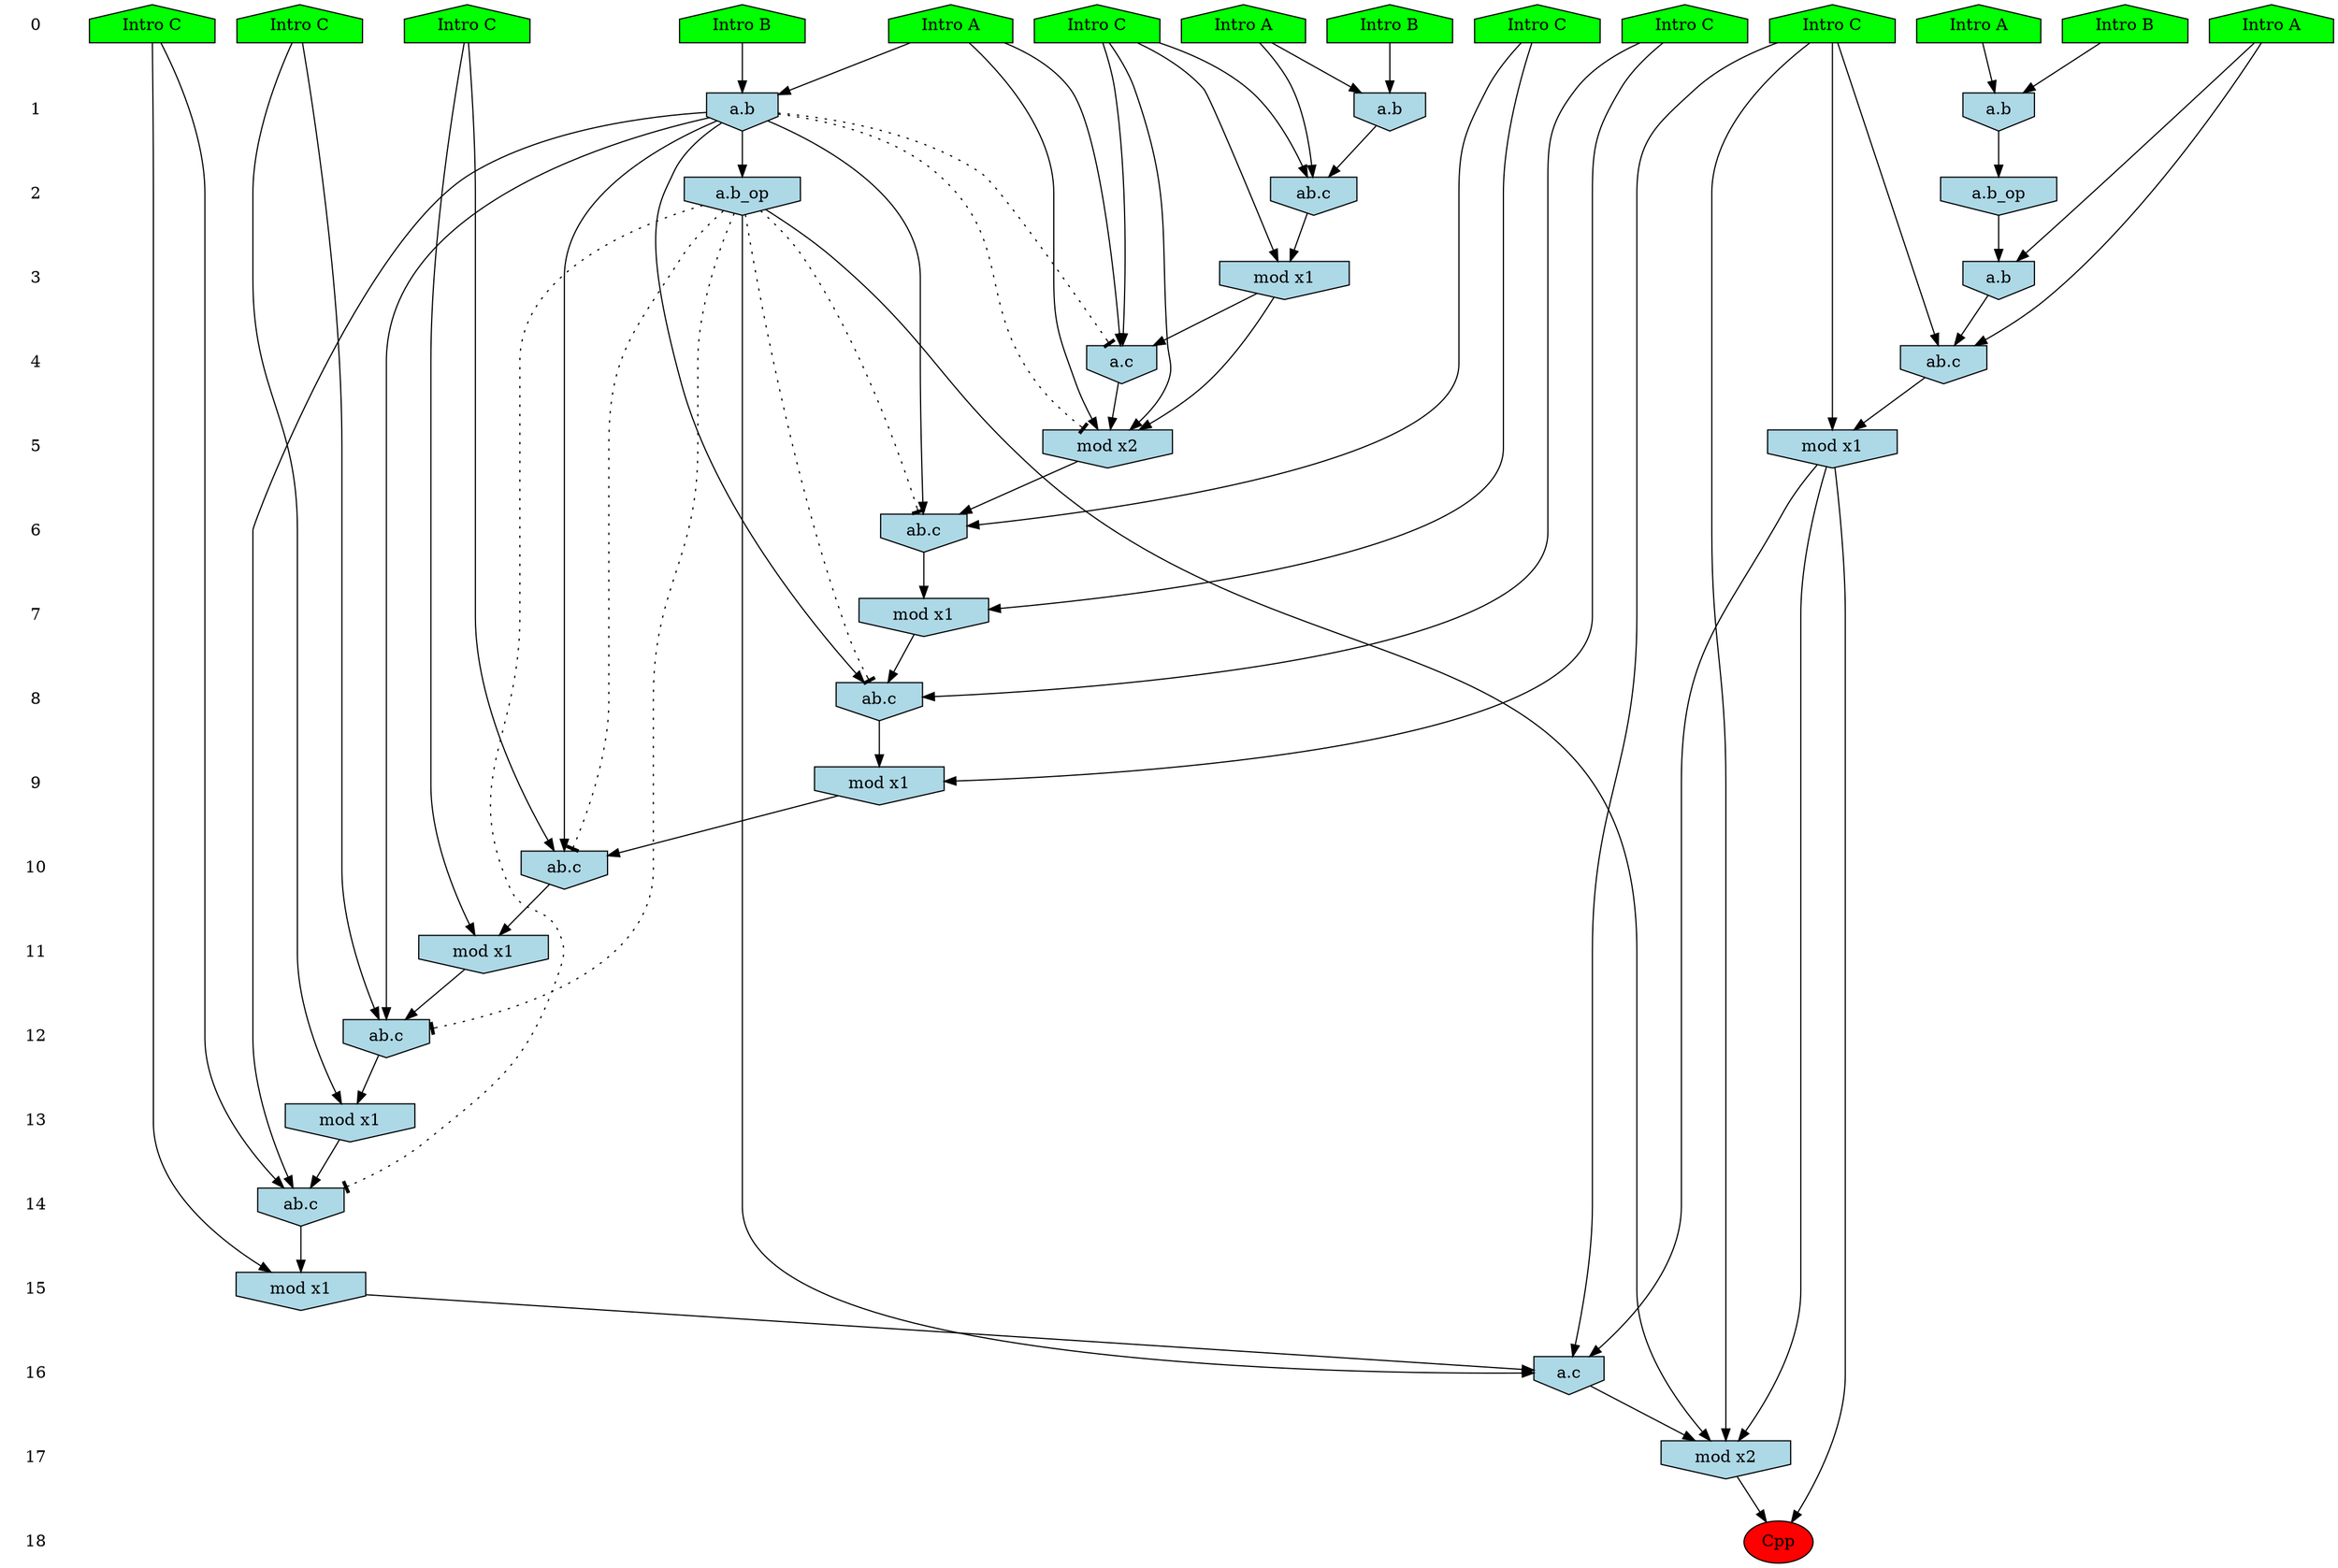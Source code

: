 /* Compression of 1 causal flows obtained in average at 2.110254E+01 t.u */
/* Compressed causal flows were: [3981] */
digraph G{
 ranksep=.5 ; 
{ rank = same ; "0" [shape=plaintext] ; node_1 [label ="Intro A", shape=house, style=filled, fillcolor=green] ;
node_2 [label ="Intro A", shape=house, style=filled, fillcolor=green] ;
node_3 [label ="Intro B", shape=house, style=filled, fillcolor=green] ;
node_4 [label ="Intro B", shape=house, style=filled, fillcolor=green] ;
node_5 [label ="Intro A", shape=house, style=filled, fillcolor=green] ;
node_6 [label ="Intro A", shape=house, style=filled, fillcolor=green] ;
node_7 [label ="Intro B", shape=house, style=filled, fillcolor=green] ;
node_8 [label ="Intro C", shape=house, style=filled, fillcolor=green] ;
node_9 [label ="Intro C", shape=house, style=filled, fillcolor=green] ;
node_10 [label ="Intro C", shape=house, style=filled, fillcolor=green] ;
node_11 [label ="Intro C", shape=house, style=filled, fillcolor=green] ;
node_12 [label ="Intro C", shape=house, style=filled, fillcolor=green] ;
node_13 [label ="Intro C", shape=house, style=filled, fillcolor=green] ;
node_14 [label ="Intro C", shape=house, style=filled, fillcolor=green] ;
}
{ rank = same ; "1" [shape=plaintext] ; node_15 [label="a.b", shape=invhouse, style=filled, fillcolor = lightblue] ;
node_17 [label="a.b", shape=invhouse, style=filled, fillcolor = lightblue] ;
node_25 [label="a.b", shape=invhouse, style=filled, fillcolor = lightblue] ;
}
{ rank = same ; "2" [shape=plaintext] ; node_16 [label="a.b_op", shape=invhouse, style=filled, fillcolor = lightblue] ;
node_18 [label="ab.c", shape=invhouse, style=filled, fillcolor = lightblue] ;
node_35 [label="a.b_op", shape=invhouse, style=filled, fillcolor = lightblue] ;
}
{ rank = same ; "3" [shape=plaintext] ; node_19 [label="mod x1", shape=invhouse, style=filled, fillcolor = lightblue] ;
node_21 [label="a.b", shape=invhouse, style=filled, fillcolor = lightblue] ;
}
{ rank = same ; "4" [shape=plaintext] ; node_20 [label="a.c", shape=invhouse, style=filled, fillcolor = lightblue] ;
node_22 [label="ab.c", shape=invhouse, style=filled, fillcolor = lightblue] ;
}
{ rank = same ; "5" [shape=plaintext] ; node_23 [label="mod x1", shape=invhouse, style=filled, fillcolor = lightblue] ;
node_24 [label="mod x2", shape=invhouse, style=filled, fillcolor = lightblue] ;
}
{ rank = same ; "6" [shape=plaintext] ; node_26 [label="ab.c", shape=invhouse, style=filled, fillcolor = lightblue] ;
}
{ rank = same ; "7" [shape=plaintext] ; node_27 [label="mod x1", shape=invhouse, style=filled, fillcolor = lightblue] ;
}
{ rank = same ; "8" [shape=plaintext] ; node_28 [label="ab.c", shape=invhouse, style=filled, fillcolor = lightblue] ;
}
{ rank = same ; "9" [shape=plaintext] ; node_29 [label="mod x1", shape=invhouse, style=filled, fillcolor = lightblue] ;
}
{ rank = same ; "10" [shape=plaintext] ; node_30 [label="ab.c", shape=invhouse, style=filled, fillcolor = lightblue] ;
}
{ rank = same ; "11" [shape=plaintext] ; node_31 [label="mod x1", shape=invhouse, style=filled, fillcolor = lightblue] ;
}
{ rank = same ; "12" [shape=plaintext] ; node_32 [label="ab.c", shape=invhouse, style=filled, fillcolor = lightblue] ;
}
{ rank = same ; "13" [shape=plaintext] ; node_33 [label="mod x1", shape=invhouse, style=filled, fillcolor = lightblue] ;
}
{ rank = same ; "14" [shape=plaintext] ; node_34 [label="ab.c", shape=invhouse, style=filled, fillcolor = lightblue] ;
}
{ rank = same ; "15" [shape=plaintext] ; node_36 [label="mod x1", shape=invhouse, style=filled, fillcolor = lightblue] ;
}
{ rank = same ; "16" [shape=plaintext] ; node_37 [label="a.c", shape=invhouse, style=filled, fillcolor = lightblue] ;
}
{ rank = same ; "17" [shape=plaintext] ; node_38 [label="mod x2", shape=invhouse, style=filled, fillcolor = lightblue] ;
}
{ rank = same ; "18" [shape=plaintext] ; node_39 [label ="Cpp", style=filled, fillcolor=red] ;
}
"0" -> "1" [style="invis"]; 
"1" -> "2" [style="invis"]; 
"2" -> "3" [style="invis"]; 
"3" -> "4" [style="invis"]; 
"4" -> "5" [style="invis"]; 
"5" -> "6" [style="invis"]; 
"6" -> "7" [style="invis"]; 
"7" -> "8" [style="invis"]; 
"8" -> "9" [style="invis"]; 
"9" -> "10" [style="invis"]; 
"10" -> "11" [style="invis"]; 
"11" -> "12" [style="invis"]; 
"12" -> "13" [style="invis"]; 
"13" -> "14" [style="invis"]; 
"14" -> "15" [style="invis"]; 
"15" -> "16" [style="invis"]; 
"16" -> "17" [style="invis"]; 
"17" -> "18" [style="invis"]; 
node_2 -> node_15
node_7 -> node_15
node_15 -> node_16
node_1 -> node_17
node_4 -> node_17
node_1 -> node_18
node_11 -> node_18
node_17 -> node_18
node_11 -> node_19
node_18 -> node_19
node_5 -> node_20
node_11 -> node_20
node_19 -> node_20
node_6 -> node_21
node_16 -> node_21
node_6 -> node_22
node_9 -> node_22
node_21 -> node_22
node_9 -> node_23
node_22 -> node_23
node_5 -> node_24
node_11 -> node_24
node_19 -> node_24
node_20 -> node_24
node_3 -> node_25
node_5 -> node_25
node_10 -> node_26
node_24 -> node_26
node_25 -> node_26
node_10 -> node_27
node_26 -> node_27
node_13 -> node_28
node_25 -> node_28
node_27 -> node_28
node_13 -> node_29
node_28 -> node_29
node_12 -> node_30
node_25 -> node_30
node_29 -> node_30
node_12 -> node_31
node_30 -> node_31
node_14 -> node_32
node_25 -> node_32
node_31 -> node_32
node_14 -> node_33
node_32 -> node_33
node_8 -> node_34
node_25 -> node_34
node_33 -> node_34
node_25 -> node_35
node_8 -> node_36
node_34 -> node_36
node_9 -> node_37
node_23 -> node_37
node_35 -> node_37
node_36 -> node_37
node_9 -> node_38
node_23 -> node_38
node_35 -> node_38
node_37 -> node_38
node_23 -> node_39
node_38 -> node_39
node_25 -> node_24 [style=dotted, arrowhead = tee] 
node_25 -> node_20 [style=dotted, arrowhead = tee] 
node_35 -> node_34 [style=dotted, arrowhead = tee] 
node_35 -> node_32 [style=dotted, arrowhead = tee] 
node_35 -> node_30 [style=dotted, arrowhead = tee] 
node_35 -> node_28 [style=dotted, arrowhead = tee] 
node_35 -> node_26 [style=dotted, arrowhead = tee] 
}
/*
 Dot generation time: 0.000223
*/